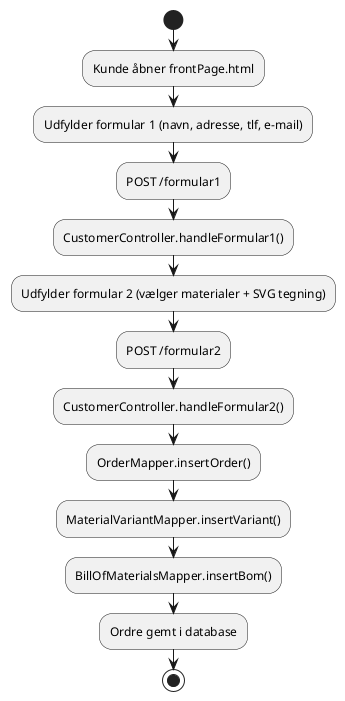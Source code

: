 @startuml
skinparam monochrome true
skinparam shadowing false
left to right direction
title Kunde Flow – Fog Bestillingssystem
@startuml

start

:Kunde åbner frontPage.html;

:Udfylder formular 1 (navn, adresse, tlf, e-mail);
:POST /formular1;
:CustomerController.handleFormular1();

:Udfylder formular 2 (vælger materialer + SVG tegning);
:POST /formular2;
:CustomerController.handleFormular2();

:OrderMapper.insertOrder();
:MaterialVariantMapper.insertVariant();
:BillOfMaterialsMapper.insertBom();

:Ordre gemt i database;
stop
@enduml
